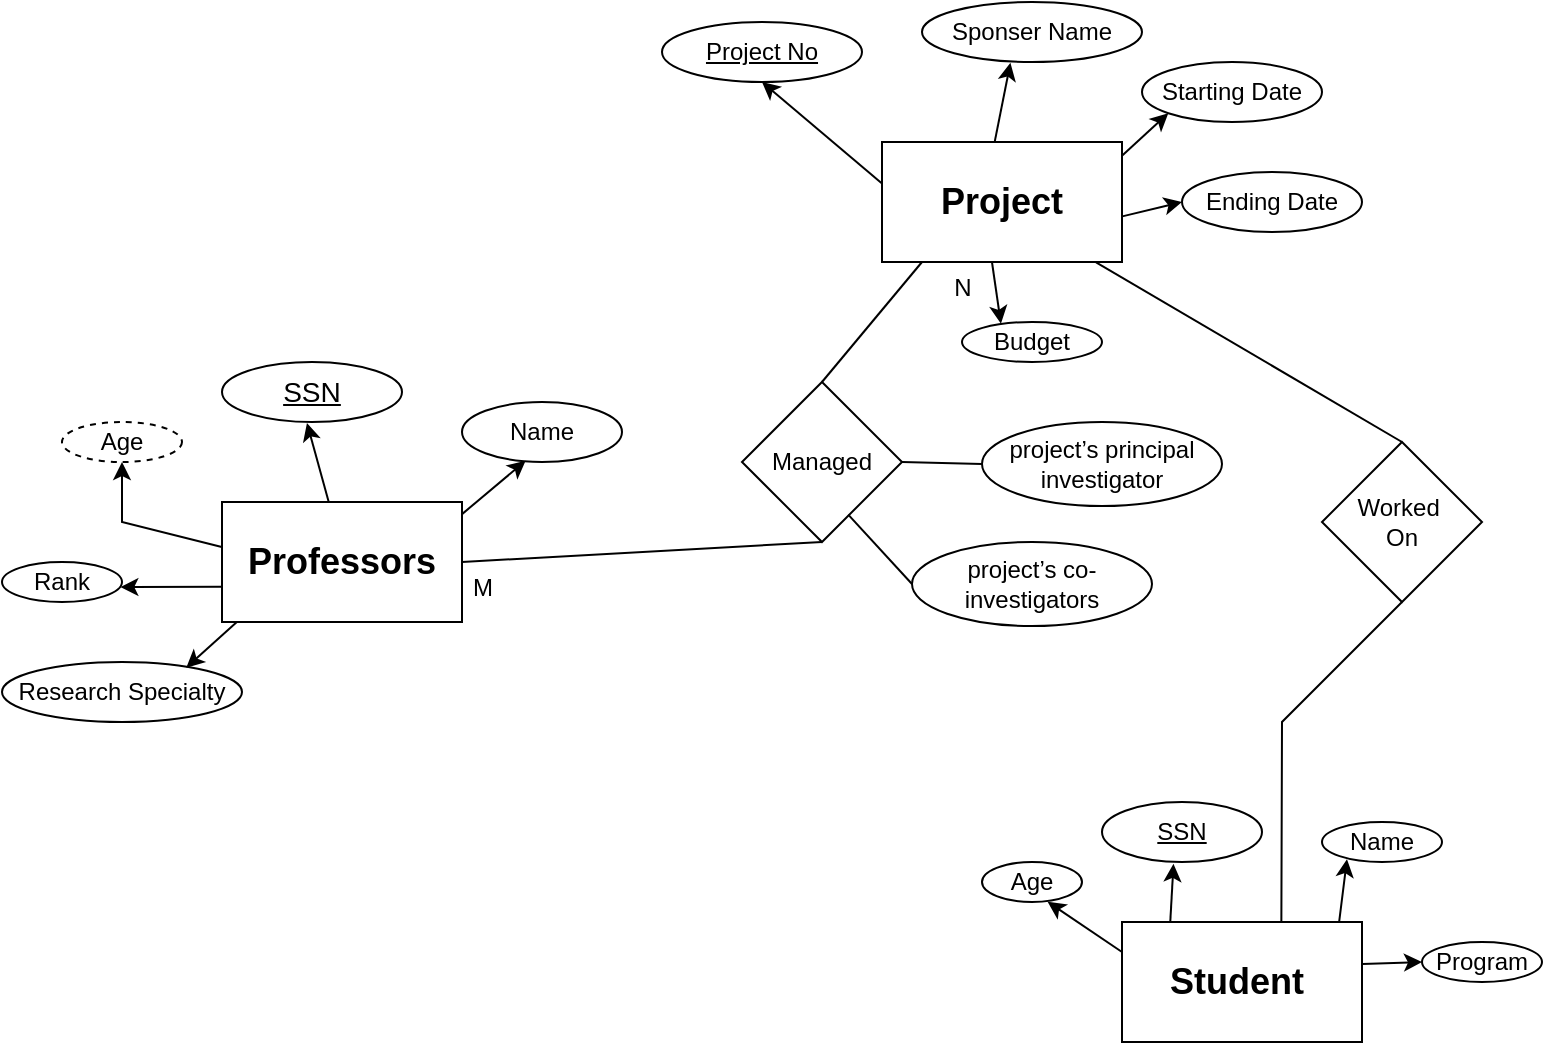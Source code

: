 <mxfile version="24.8.9">
  <diagram name="Page-1" id="qwLsXOAZj4ppxeVu0n_W">
    <mxGraphModel dx="750" dy="1498" grid="1" gridSize="10" guides="1" tooltips="1" connect="1" arrows="1" fold="1" page="1" pageScale="1" pageWidth="850" pageHeight="1100" math="0" shadow="0">
      <root>
        <mxCell id="0" />
        <mxCell id="1" parent="0" />
        <mxCell id="EGKJRAtYX4BaFurXMOX3-1" value="&lt;h2&gt;Professors&lt;/h2&gt;" style="rounded=0;whiteSpace=wrap;html=1;" vertex="1" parent="1">
          <mxGeometry x="210" y="240" width="120" height="60" as="geometry" />
        </mxCell>
        <mxCell id="EGKJRAtYX4BaFurXMOX3-2" value="&lt;h3&gt;&lt;u style=&quot;font-weight: normal;&quot;&gt;&lt;font face=&quot;Helvetica&quot;&gt;SSN&lt;/font&gt;&lt;/u&gt;&lt;/h3&gt;" style="ellipse;whiteSpace=wrap;html=1;align=center;" vertex="1" parent="1">
          <mxGeometry x="210" y="170" width="90" height="30" as="geometry" />
        </mxCell>
        <mxCell id="EGKJRAtYX4BaFurXMOX3-3" value="" style="edgeStyle=none;orthogonalLoop=1;jettySize=auto;html=1;rounded=0;exitX=0.445;exitY=0.002;exitDx=0;exitDy=0;exitPerimeter=0;entryX=0.472;entryY=1.016;entryDx=0;entryDy=0;entryPerimeter=0;" edge="1" parent="1" source="EGKJRAtYX4BaFurXMOX3-1" target="EGKJRAtYX4BaFurXMOX3-2">
          <mxGeometry width="100" relative="1" as="geometry">
            <mxPoint x="370" y="220" as="sourcePoint" />
            <mxPoint x="470" y="220" as="targetPoint" />
            <Array as="points" />
          </mxGeometry>
        </mxCell>
        <mxCell id="EGKJRAtYX4BaFurXMOX3-4" value="Name" style="ellipse;whiteSpace=wrap;html=1;" vertex="1" parent="1">
          <mxGeometry x="330" y="190" width="80" height="30" as="geometry" />
        </mxCell>
        <mxCell id="EGKJRAtYX4BaFurXMOX3-5" value="" style="edgeStyle=none;orthogonalLoop=1;jettySize=auto;html=1;rounded=0;exitX=0.999;exitY=0.103;exitDx=0;exitDy=0;exitPerimeter=0;entryX=0.397;entryY=0.98;entryDx=0;entryDy=0;entryPerimeter=0;" edge="1" parent="1" source="EGKJRAtYX4BaFurXMOX3-1" target="EGKJRAtYX4BaFurXMOX3-4">
          <mxGeometry width="100" relative="1" as="geometry">
            <mxPoint x="360" y="250" as="sourcePoint" />
            <mxPoint x="460" y="250" as="targetPoint" />
            <Array as="points" />
          </mxGeometry>
        </mxCell>
        <mxCell id="EGKJRAtYX4BaFurXMOX3-6" value="Age" style="ellipse;whiteSpace=wrap;html=1;dashed=1;" vertex="1" parent="1">
          <mxGeometry x="130" y="200" width="60" height="20" as="geometry" />
        </mxCell>
        <mxCell id="EGKJRAtYX4BaFurXMOX3-7" value="" style="edgeStyle=none;orthogonalLoop=1;jettySize=auto;html=1;rounded=0;entryX=0.5;entryY=1;entryDx=0;entryDy=0;exitX=-0.001;exitY=0.375;exitDx=0;exitDy=0;exitPerimeter=0;" edge="1" parent="1" source="EGKJRAtYX4BaFurXMOX3-1" target="EGKJRAtYX4BaFurXMOX3-6">
          <mxGeometry width="100" relative="1" as="geometry">
            <mxPoint x="130" y="260" as="sourcePoint" />
            <mxPoint x="230" y="260" as="targetPoint" />
            <Array as="points">
              <mxPoint x="160" y="250" />
            </Array>
          </mxGeometry>
        </mxCell>
        <mxCell id="EGKJRAtYX4BaFurXMOX3-8" value="Rank" style="ellipse;whiteSpace=wrap;html=1;" vertex="1" parent="1">
          <mxGeometry x="100" y="270" width="60" height="20" as="geometry" />
        </mxCell>
        <mxCell id="EGKJRAtYX4BaFurXMOX3-9" value="" style="edgeStyle=none;orthogonalLoop=1;jettySize=auto;html=1;rounded=0;entryX=0.986;entryY=0.627;entryDx=0;entryDy=0;entryPerimeter=0;exitX=-0.001;exitY=0.707;exitDx=0;exitDy=0;exitPerimeter=0;" edge="1" parent="1" source="EGKJRAtYX4BaFurXMOX3-1" target="EGKJRAtYX4BaFurXMOX3-8">
          <mxGeometry width="100" relative="1" as="geometry">
            <mxPoint x="110" y="300" as="sourcePoint" />
            <mxPoint x="210" y="300" as="targetPoint" />
            <Array as="points" />
          </mxGeometry>
        </mxCell>
        <mxCell id="EGKJRAtYX4BaFurXMOX3-10" value="Research&amp;nbsp;&lt;span style=&quot;background-color: initial;&quot;&gt;Specialty&lt;/span&gt;" style="ellipse;whiteSpace=wrap;html=1;" vertex="1" parent="1">
          <mxGeometry x="100" y="320" width="120" height="30" as="geometry" />
        </mxCell>
        <mxCell id="EGKJRAtYX4BaFurXMOX3-11" value="" style="edgeStyle=none;orthogonalLoop=1;jettySize=auto;html=1;rounded=0;exitX=0.063;exitY=0.997;exitDx=0;exitDy=0;exitPerimeter=0;entryX=0.768;entryY=0.094;entryDx=0;entryDy=0;entryPerimeter=0;" edge="1" parent="1" source="EGKJRAtYX4BaFurXMOX3-1" target="EGKJRAtYX4BaFurXMOX3-10">
          <mxGeometry width="100" relative="1" as="geometry">
            <mxPoint x="250" y="340" as="sourcePoint" />
            <mxPoint x="350" y="340" as="targetPoint" />
            <Array as="points" />
          </mxGeometry>
        </mxCell>
        <mxCell id="EGKJRAtYX4BaFurXMOX3-12" value="&lt;h2&gt;Project&lt;/h2&gt;" style="rounded=0;whiteSpace=wrap;html=1;" vertex="1" parent="1">
          <mxGeometry x="540" y="60" width="120" height="60" as="geometry" />
        </mxCell>
        <mxCell id="EGKJRAtYX4BaFurXMOX3-13" value="&lt;u&gt;Project No&lt;/u&gt;" style="ellipse;whiteSpace=wrap;html=1;" vertex="1" parent="1">
          <mxGeometry x="430" width="100" height="30" as="geometry" />
        </mxCell>
        <mxCell id="EGKJRAtYX4BaFurXMOX3-14" value="" style="edgeStyle=none;orthogonalLoop=1;jettySize=auto;html=1;rounded=0;exitX=0;exitY=0.345;exitDx=0;exitDy=0;exitPerimeter=0;entryX=0.5;entryY=1;entryDx=0;entryDy=0;" edge="1" parent="1" source="EGKJRAtYX4BaFurXMOX3-12" target="EGKJRAtYX4BaFurXMOX3-13">
          <mxGeometry width="100" relative="1" as="geometry">
            <mxPoint x="520" y="20" as="sourcePoint" />
            <mxPoint x="620" y="20" as="targetPoint" />
            <Array as="points" />
          </mxGeometry>
        </mxCell>
        <mxCell id="EGKJRAtYX4BaFurXMOX3-15" value="Sponser Name" style="ellipse;whiteSpace=wrap;html=1;" vertex="1" parent="1">
          <mxGeometry x="560" y="-10" width="110" height="30" as="geometry" />
        </mxCell>
        <mxCell id="EGKJRAtYX4BaFurXMOX3-16" value="" style="edgeStyle=none;orthogonalLoop=1;jettySize=auto;html=1;rounded=0;exitX=0.47;exitY=-0.005;exitDx=0;exitDy=0;exitPerimeter=0;entryX=0.402;entryY=1.013;entryDx=0;entryDy=0;entryPerimeter=0;" edge="1" parent="1" source="EGKJRAtYX4BaFurXMOX3-12" target="EGKJRAtYX4BaFurXMOX3-15">
          <mxGeometry width="100" relative="1" as="geometry">
            <mxPoint x="660" y="40" as="sourcePoint" />
            <mxPoint x="760" y="40" as="targetPoint" />
            <Array as="points" />
          </mxGeometry>
        </mxCell>
        <mxCell id="EGKJRAtYX4BaFurXMOX3-17" value="Starting Date" style="ellipse;whiteSpace=wrap;html=1;" vertex="1" parent="1">
          <mxGeometry x="670" y="20" width="90" height="30" as="geometry" />
        </mxCell>
        <mxCell id="EGKJRAtYX4BaFurXMOX3-18" value="" style="edgeStyle=none;orthogonalLoop=1;jettySize=auto;html=1;rounded=0;exitX=1;exitY=0.115;exitDx=0;exitDy=0;exitPerimeter=0;entryX=0;entryY=1;entryDx=0;entryDy=0;" edge="1" parent="1" source="EGKJRAtYX4BaFurXMOX3-12" target="EGKJRAtYX4BaFurXMOX3-17">
          <mxGeometry width="100" relative="1" as="geometry">
            <mxPoint x="660" y="90" as="sourcePoint" />
            <mxPoint x="760" y="90" as="targetPoint" />
            <Array as="points" />
          </mxGeometry>
        </mxCell>
        <mxCell id="EGKJRAtYX4BaFurXMOX3-19" value="Ending Date" style="ellipse;whiteSpace=wrap;html=1;" vertex="1" parent="1">
          <mxGeometry x="690" y="75" width="90" height="30" as="geometry" />
        </mxCell>
        <mxCell id="EGKJRAtYX4BaFurXMOX3-20" value="" style="edgeStyle=none;orthogonalLoop=1;jettySize=auto;html=1;rounded=0;exitX=0.997;exitY=0.622;exitDx=0;exitDy=0;exitPerimeter=0;entryX=0;entryY=0.5;entryDx=0;entryDy=0;" edge="1" parent="1" source="EGKJRAtYX4BaFurXMOX3-12" target="EGKJRAtYX4BaFurXMOX3-19">
          <mxGeometry width="100" relative="1" as="geometry">
            <mxPoint x="620" y="130" as="sourcePoint" />
            <mxPoint x="720" y="130" as="targetPoint" />
            <Array as="points" />
          </mxGeometry>
        </mxCell>
        <mxCell id="EGKJRAtYX4BaFurXMOX3-21" value="Budget" style="ellipse;whiteSpace=wrap;html=1;" vertex="1" parent="1">
          <mxGeometry x="580" y="150" width="70" height="20" as="geometry" />
        </mxCell>
        <mxCell id="EGKJRAtYX4BaFurXMOX3-22" value="" style="edgeStyle=none;orthogonalLoop=1;jettySize=auto;html=1;rounded=0;entryX=0.278;entryY=0.042;entryDx=0;entryDy=0;entryPerimeter=0;exitX=0.458;exitY=0.998;exitDx=0;exitDy=0;exitPerimeter=0;" edge="1" parent="1" source="EGKJRAtYX4BaFurXMOX3-12" target="EGKJRAtYX4BaFurXMOX3-21">
          <mxGeometry width="100" relative="1" as="geometry">
            <mxPoint x="630" y="120" as="sourcePoint" />
            <mxPoint x="730" y="120" as="targetPoint" />
            <Array as="points" />
          </mxGeometry>
        </mxCell>
        <mxCell id="EGKJRAtYX4BaFurXMOX3-23" value="&lt;h2&gt;Student&amp;nbsp;&lt;/h2&gt;" style="rounded=0;whiteSpace=wrap;html=1;" vertex="1" parent="1">
          <mxGeometry x="660" y="450" width="120" height="60" as="geometry" />
        </mxCell>
        <mxCell id="EGKJRAtYX4BaFurXMOX3-24" value="&lt;u&gt;SSN&lt;/u&gt;" style="ellipse;whiteSpace=wrap;html=1;" vertex="1" parent="1">
          <mxGeometry x="650" y="390" width="80" height="30" as="geometry" />
        </mxCell>
        <mxCell id="EGKJRAtYX4BaFurXMOX3-25" value="Name" style="ellipse;whiteSpace=wrap;html=1;" vertex="1" parent="1">
          <mxGeometry x="760" y="400" width="60" height="20" as="geometry" />
        </mxCell>
        <mxCell id="EGKJRAtYX4BaFurXMOX3-26" value="" style="edgeStyle=none;orthogonalLoop=1;jettySize=auto;html=1;rounded=0;exitX=0.201;exitY=0.003;exitDx=0;exitDy=0;exitPerimeter=0;entryX=0.447;entryY=1.03;entryDx=0;entryDy=0;entryPerimeter=0;" edge="1" parent="1" source="EGKJRAtYX4BaFurXMOX3-23" target="EGKJRAtYX4BaFurXMOX3-24">
          <mxGeometry width="100" relative="1" as="geometry">
            <mxPoint x="620" y="440" as="sourcePoint" />
            <mxPoint x="720" y="440" as="targetPoint" />
            <Array as="points" />
          </mxGeometry>
        </mxCell>
        <mxCell id="EGKJRAtYX4BaFurXMOX3-27" value="" style="edgeStyle=none;orthogonalLoop=1;jettySize=auto;html=1;rounded=0;entryX=0.208;entryY=0.929;entryDx=0;entryDy=0;entryPerimeter=0;exitX=0.905;exitY=-0.005;exitDx=0;exitDy=0;exitPerimeter=0;" edge="1" parent="1" source="EGKJRAtYX4BaFurXMOX3-23" target="EGKJRAtYX4BaFurXMOX3-25">
          <mxGeometry width="100" relative="1" as="geometry">
            <mxPoint x="750" y="460" as="sourcePoint" />
            <mxPoint x="850" y="460" as="targetPoint" />
            <Array as="points" />
          </mxGeometry>
        </mxCell>
        <mxCell id="EGKJRAtYX4BaFurXMOX3-28" value="Age" style="ellipse;whiteSpace=wrap;html=1;" vertex="1" parent="1">
          <mxGeometry x="590" y="420" width="50" height="20" as="geometry" />
        </mxCell>
        <mxCell id="EGKJRAtYX4BaFurXMOX3-29" value="" style="edgeStyle=none;orthogonalLoop=1;jettySize=auto;html=1;rounded=0;entryX=0.656;entryY=0.994;entryDx=0;entryDy=0;entryPerimeter=0;exitX=0;exitY=0.25;exitDx=0;exitDy=0;" edge="1" parent="1" source="EGKJRAtYX4BaFurXMOX3-23" target="EGKJRAtYX4BaFurXMOX3-28">
          <mxGeometry width="100" relative="1" as="geometry">
            <mxPoint x="580" y="470" as="sourcePoint" />
            <mxPoint x="680" y="470" as="targetPoint" />
            <Array as="points" />
          </mxGeometry>
        </mxCell>
        <mxCell id="EGKJRAtYX4BaFurXMOX3-30" value="Program" style="ellipse;whiteSpace=wrap;html=1;" vertex="1" parent="1">
          <mxGeometry x="810" y="460" width="60" height="20" as="geometry" />
        </mxCell>
        <mxCell id="EGKJRAtYX4BaFurXMOX3-31" value="" style="edgeStyle=none;orthogonalLoop=1;jettySize=auto;html=1;rounded=0;exitX=1.002;exitY=0.349;exitDx=0;exitDy=0;exitPerimeter=0;entryX=0;entryY=0.5;entryDx=0;entryDy=0;" edge="1" parent="1" source="EGKJRAtYX4BaFurXMOX3-23" target="EGKJRAtYX4BaFurXMOX3-30">
          <mxGeometry width="100" relative="1" as="geometry">
            <mxPoint x="780" y="500" as="sourcePoint" />
            <mxPoint x="880" y="500" as="targetPoint" />
            <Array as="points" />
          </mxGeometry>
        </mxCell>
        <mxCell id="EGKJRAtYX4BaFurXMOX3-32" value="Managed" style="rhombus;whiteSpace=wrap;html=1;" vertex="1" parent="1">
          <mxGeometry x="470" y="180" width="80" height="80" as="geometry" />
        </mxCell>
        <mxCell id="EGKJRAtYX4BaFurXMOX3-35" value="M" style="text;html=1;align=center;verticalAlign=middle;resizable=0;points=[];autosize=1;strokeColor=none;fillColor=none;" vertex="1" parent="1">
          <mxGeometry x="325" y="268" width="30" height="30" as="geometry" />
        </mxCell>
        <mxCell id="EGKJRAtYX4BaFurXMOX3-36" value="N" style="text;html=1;align=center;verticalAlign=middle;resizable=0;points=[];autosize=1;strokeColor=none;fillColor=none;" vertex="1" parent="1">
          <mxGeometry x="565" y="118" width="30" height="30" as="geometry" />
        </mxCell>
        <mxCell id="EGKJRAtYX4BaFurXMOX3-37" value="project’s principal&lt;br/&gt;investigator" style="ellipse;whiteSpace=wrap;html=1;" vertex="1" parent="1">
          <mxGeometry x="590" y="200" width="120" height="42" as="geometry" />
        </mxCell>
        <mxCell id="EGKJRAtYX4BaFurXMOX3-39" value="" style="endArrow=none;html=1;rounded=0;entryX=0.5;entryY=1;entryDx=0;entryDy=0;exitX=1;exitY=0.5;exitDx=0;exitDy=0;" edge="1" parent="1" source="EGKJRAtYX4BaFurXMOX3-1" target="EGKJRAtYX4BaFurXMOX3-32">
          <mxGeometry width="50" height="50" relative="1" as="geometry">
            <mxPoint x="370" y="380" as="sourcePoint" />
            <mxPoint x="420" y="330" as="targetPoint" />
          </mxGeometry>
        </mxCell>
        <mxCell id="EGKJRAtYX4BaFurXMOX3-40" value="" style="endArrow=none;html=1;rounded=0;exitX=0.5;exitY=0;exitDx=0;exitDy=0;" edge="1" parent="1" source="EGKJRAtYX4BaFurXMOX3-32">
          <mxGeometry width="50" height="50" relative="1" as="geometry">
            <mxPoint x="510" y="170" as="sourcePoint" />
            <mxPoint x="560" y="120" as="targetPoint" />
          </mxGeometry>
        </mxCell>
        <mxCell id="EGKJRAtYX4BaFurXMOX3-41" value="" style="endArrow=none;html=1;rounded=0;entryX=0;entryY=0.5;entryDx=0;entryDy=0;exitX=1;exitY=0.5;exitDx=0;exitDy=0;" edge="1" parent="1" source="EGKJRAtYX4BaFurXMOX3-32" target="EGKJRAtYX4BaFurXMOX3-37">
          <mxGeometry width="50" height="50" relative="1" as="geometry">
            <mxPoint x="540" y="300" as="sourcePoint" />
            <mxPoint x="590" y="250" as="targetPoint" />
          </mxGeometry>
        </mxCell>
        <mxCell id="EGKJRAtYX4BaFurXMOX3-42" value="project’s co-investigators" style="ellipse;whiteSpace=wrap;html=1;" vertex="1" parent="1">
          <mxGeometry x="555" y="260" width="120" height="42" as="geometry" />
        </mxCell>
        <mxCell id="EGKJRAtYX4BaFurXMOX3-43" value="" style="endArrow=none;html=1;rounded=0;entryX=0;entryY=0.5;entryDx=0;entryDy=0;exitX=0.664;exitY=0.829;exitDx=0;exitDy=0;exitPerimeter=0;" edge="1" parent="1" source="EGKJRAtYX4BaFurXMOX3-32" target="EGKJRAtYX4BaFurXMOX3-42">
          <mxGeometry width="50" height="50" relative="1" as="geometry">
            <mxPoint x="500" y="350" as="sourcePoint" />
            <mxPoint x="550" y="300" as="targetPoint" />
          </mxGeometry>
        </mxCell>
        <mxCell id="EGKJRAtYX4BaFurXMOX3-44" value="Worked&amp;nbsp;&lt;div&gt;On&lt;/div&gt;" style="rhombus;whiteSpace=wrap;html=1;" vertex="1" parent="1">
          <mxGeometry x="760" y="210" width="80" height="80" as="geometry" />
        </mxCell>
        <mxCell id="EGKJRAtYX4BaFurXMOX3-45" value="" style="endArrow=none;html=1;rounded=0;entryX=0.892;entryY=1.003;entryDx=0;entryDy=0;entryPerimeter=0;exitX=0.5;exitY=0;exitDx=0;exitDy=0;" edge="1" parent="1" source="EGKJRAtYX4BaFurXMOX3-44" target="EGKJRAtYX4BaFurXMOX3-12">
          <mxGeometry width="50" height="50" relative="1" as="geometry">
            <mxPoint x="740" y="200" as="sourcePoint" />
            <mxPoint x="790" y="150" as="targetPoint" />
          </mxGeometry>
        </mxCell>
        <mxCell id="EGKJRAtYX4BaFurXMOX3-46" value="" style="endArrow=none;html=1;rounded=0;entryX=0.5;entryY=1;entryDx=0;entryDy=0;exitX=0.664;exitY=0.005;exitDx=0;exitDy=0;exitPerimeter=0;" edge="1" parent="1" source="EGKJRAtYX4BaFurXMOX3-23" target="EGKJRAtYX4BaFurXMOX3-44">
          <mxGeometry width="50" height="50" relative="1" as="geometry">
            <mxPoint x="720" y="380" as="sourcePoint" />
            <mxPoint x="770" y="330" as="targetPoint" />
            <Array as="points">
              <mxPoint x="740" y="350" />
            </Array>
          </mxGeometry>
        </mxCell>
      </root>
    </mxGraphModel>
  </diagram>
</mxfile>
